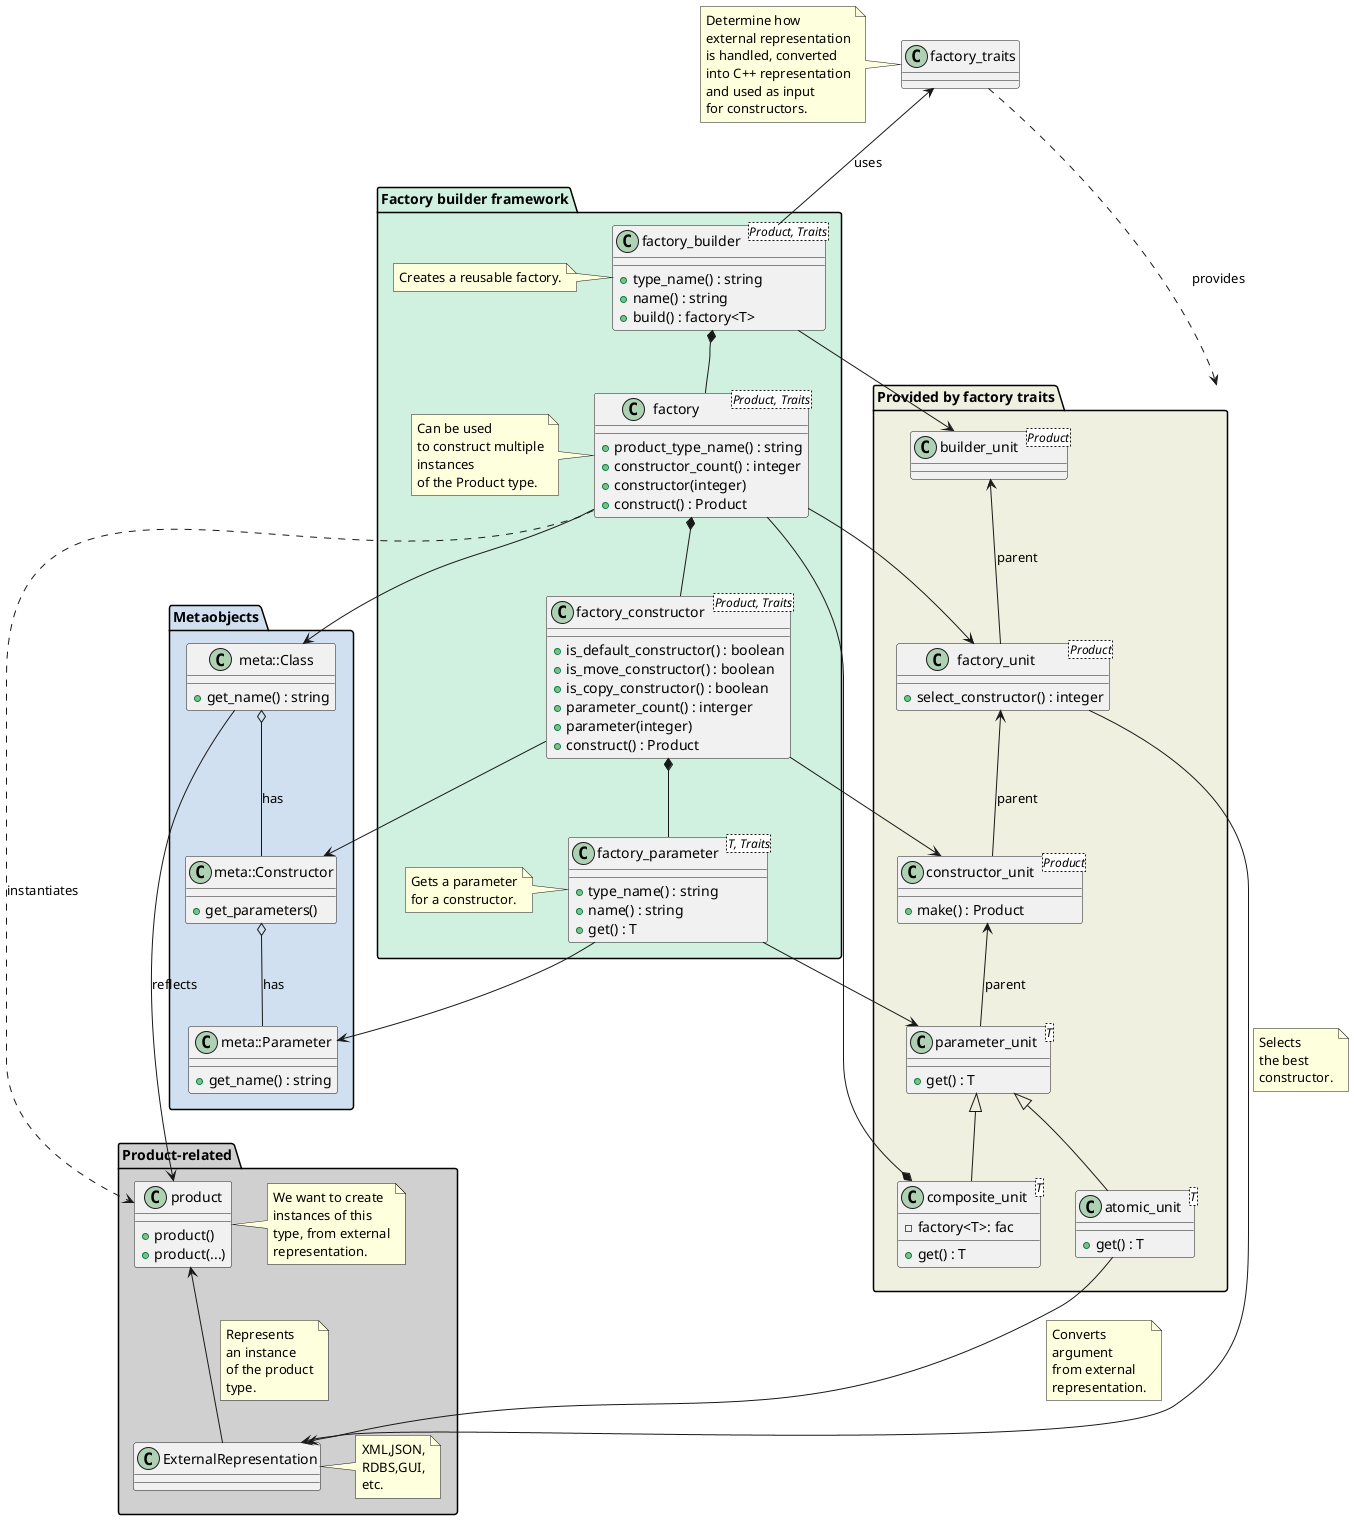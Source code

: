 @startuml

package "Metaobjects" #D0E0F0 {
	class meta::Class {
		+get_name() : string
	}

	class meta::Constructor {
		+get_parameters()
	}

	class meta::Parameter {
		+get_name() : string
	}
}

package "Product-related" #D0D0D0 {
	class product {
		+product()
		+product(...)
	}

	note right of product : We want to create\ninstances of this\ntype, from external\nrepresentation.

	class ExternalRepresentation {
	}

	note right of ExternalRepresentation : XML,JSON,\nRDBS,GUI,\netc.
}

package "Factory builder framework" #D0F0E0 {
	class factory_builder<Product, Traits> {
		+type_name() : string
		+name() : string
		+build() : factory<T>
	}

	class factory<Product, Traits> {
		+product_type_name() : string
		+constructor_count() : integer
		+constructor(integer)
		+construct() : Product
	}

	class factory_constructor<Product, Traits> {
		+is_default_constructor() : boolean
		+is_move_constructor() : boolean
		+is_copy_constructor() : boolean
		+parameter_count() : interger
		+parameter(integer)
		+construct() : Product
	}

	class factory_parameter<T, Traits> {
		+type_name() : string
		+name() : string
		+get() : T
	}

	note left of factory_builder : Creates a reusable factory.

	note left of factory : Can be used\nto construct multiple\ninstances\nof the Product type.

	note left of factory_parameter : Gets a parameter\nfor a constructor.
}

class factory_traits {
}

note left of factory_traits : Determine how\nexternal representation\nis handled, converted\ninto C++ representation\nand used as input\nfor constructors.

package "Provided by factory traits" #F0F0E0 {
	class builder_unit<Product> {
	}

	class factory_unit<Product> {
		+select_constructor() : integer
	}

	class constructor_unit<Product> {
		+make() : Product
	}

	class parameter_unit<T> {
		+get() : T
	}

	class atomic_unit<T> {
		+get() : T
	}

	class composite_unit<T> {
		-factory<T>: fac
		+get() : T
	}
}

meta::Class o-- meta::Constructor : has
meta::Constructor o-- meta::Parameter : has
meta::Class --> product : reflects

product <-- ExternalRepresentation
note on link : Represents\nan instance\nof the product\ntype.

factory_builder *-- factory
factory_builder --> builder_unit
factory *-- factory_constructor
factory --> factory_unit
factory ..> product : instantiates
factory_constructor *-- factory_parameter
factory_constructor --> constructor_unit
factory_parameter --> parameter_unit

factory --> meta::Class
factory_constructor --> meta::Constructor
factory_parameter --> meta::Parameter

factory_traits ..> "Provided by factory traits" : provides

factory_traits <-- factory_builder : uses

parameter_unit <|-- atomic_unit
parameter_unit <|-- composite_unit

builder_unit <-- factory_unit : parent
factory_unit <-- constructor_unit : parent
constructor_unit <-- parameter_unit : parent
factory --* composite_unit

factory_unit --> ExternalRepresentation
note on link : Selects\nthe best\nconstructor.

atomic_unit --> ExternalRepresentation 
note on link : Converts\nargument\nfrom external\nrepresentation.
@enduml
